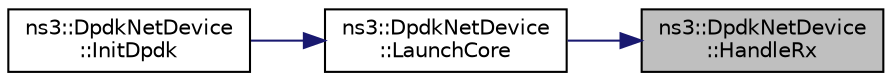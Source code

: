 digraph "ns3::DpdkNetDevice::HandleRx"
{
 // LATEX_PDF_SIZE
  edge [fontname="Helvetica",fontsize="10",labelfontname="Helvetica",labelfontsize="10"];
  node [fontname="Helvetica",fontsize="10",shape=record];
  rankdir="RL";
  Node1 [label="ns3::DpdkNetDevice\l::HandleRx",height=0.2,width=0.4,color="black", fillcolor="grey75", style="filled", fontcolor="black",tooltip="Receive packets in burst from the nic to the rx_buffer."];
  Node1 -> Node2 [dir="back",color="midnightblue",fontsize="10",style="solid",fontname="Helvetica"];
  Node2 [label="ns3::DpdkNetDevice\l::LaunchCore",height=0.2,width=0.4,color="black", fillcolor="white", style="filled",URL="$classns3_1_1_dpdk_net_device.html#a05793ea80c697a99970e1566acae214e",tooltip="A function to handle rx & tx operations."];
  Node2 -> Node3 [dir="back",color="midnightblue",fontsize="10",style="solid",fontname="Helvetica"];
  Node3 [label="ns3::DpdkNetDevice\l::InitDpdk",height=0.2,width=0.4,color="black", fillcolor="white", style="filled",URL="$classns3_1_1_dpdk_net_device.html#a23174f649ba187908093e2046225ca7b",tooltip="Initialize Dpdk."];
}
